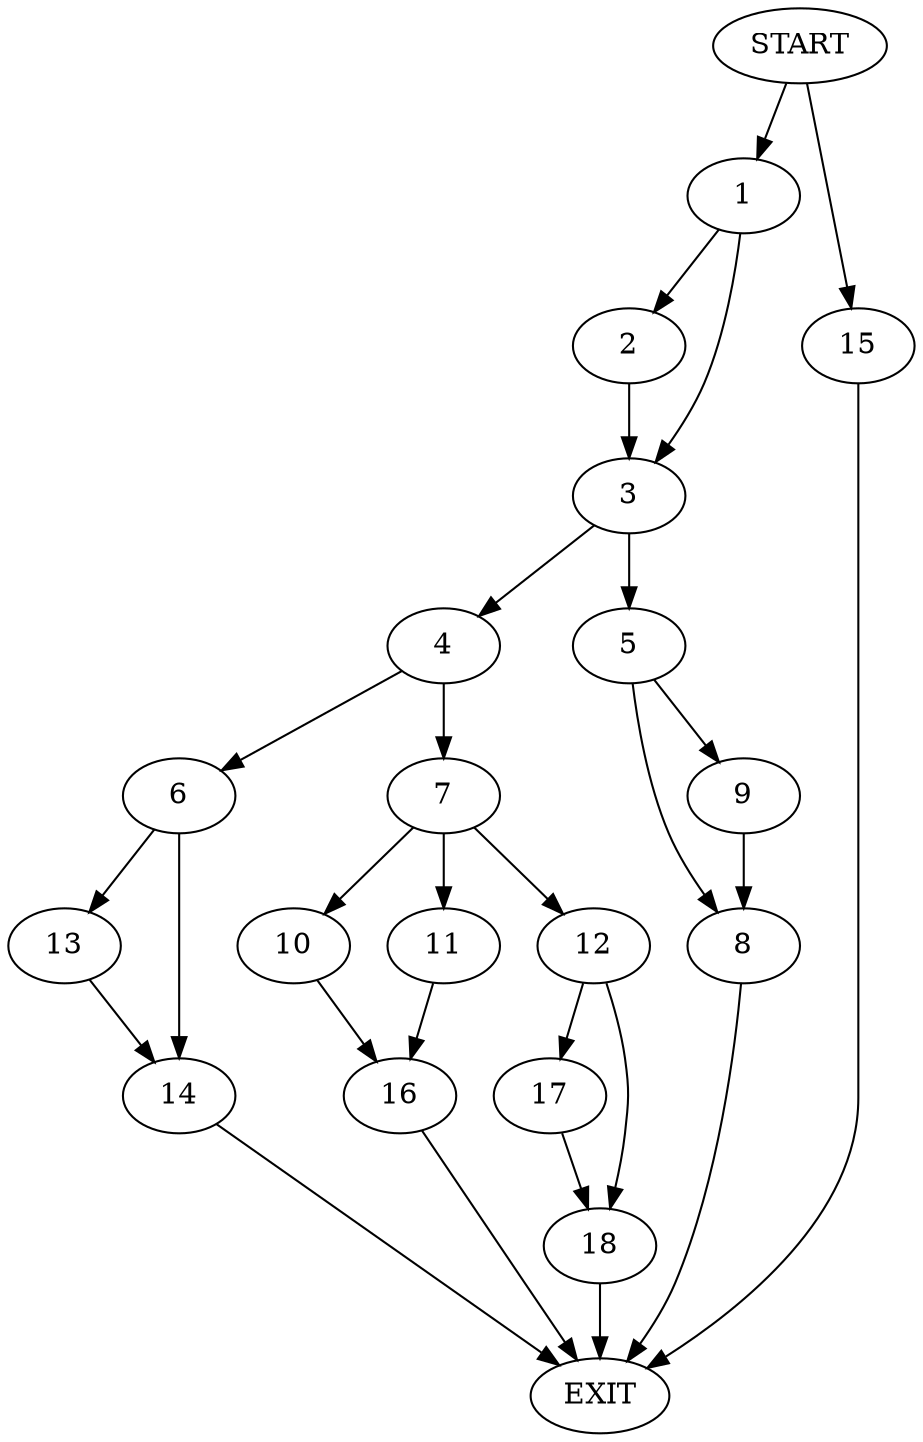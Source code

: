 digraph {
0 [label="START"]
19 [label="EXIT"]
0 -> 1
1 -> 2
1 -> 3
3 -> 4
3 -> 5
2 -> 3
4 -> 6
4 -> 7
5 -> 8
5 -> 9
9 -> 8
8 -> 19
7 -> 10
7 -> 11
7 -> 12
6 -> 13
6 -> 14
14 -> 19
13 -> 14
0 -> 15
15 -> 19
11 -> 16
10 -> 16
12 -> 17
12 -> 18
16 -> 19
18 -> 19
17 -> 18
}
